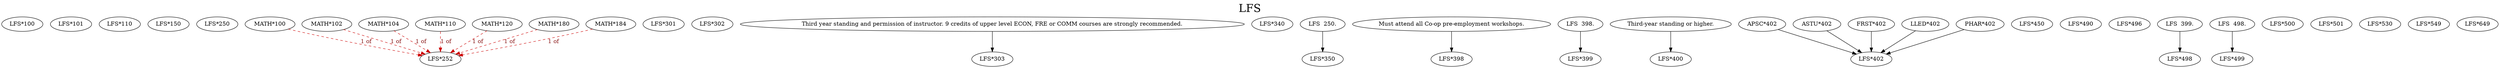 digraph LFS {
labelloc = "t";
label = "LFS"
fontsize = 27;
"LFS*100"
"LFS*101"
"LFS*110"
"LFS*150"
"LFS*250"
"MATH*100" -> "LFS*252" [style=dashed] [label="1 of", fontcolor=firebrick4] [color=red3]
"MATH*102" -> "LFS*252" [style=dashed] [label="1 of", fontcolor=firebrick4] [color=red3]
"MATH*104" -> "LFS*252" [style=dashed] [label="1 of", fontcolor=firebrick4] [color=red3]
"MATH*110" -> "LFS*252" [style=dashed] [label="1 of", fontcolor=firebrick4] [color=red3]
"MATH*120" -> "LFS*252" [style=dashed] [label="1 of", fontcolor=firebrick4] [color=red3]
"MATH*180" -> "LFS*252" [style=dashed] [label="1 of", fontcolor=firebrick4] [color=red3]
"MATH*184" -> "LFS*252" [style=dashed] [label="1 of", fontcolor=firebrick4] [color=red3]
"LFS*301"
"LFS*302"
"Third year standing and permission of instructor. 9 credits of upper level ECON, FRE or COMM courses are strongly recommended." -> "LFS*303" [style=solid]
"LFS*340"
"LFS  250." -> "LFS*350" [style=solid]
"Must attend all Co-op pre-employment workshops." -> "LFS*398" [style=solid]
"LFS  398." -> "LFS*399" [style=solid]
"Third-year standing or higher." -> "LFS*400" [style=solid]
"APSC*402" -> "LFS*402" [style=solid]
"ASTU*402" -> "LFS*402" [style=solid]
"FRST*402" -> "LFS*402" [style=solid]
"LLED*402" -> "LFS*402" [style=solid]
"PHAR*402" -> "LFS*402" [style=solid]
"LFS*450"
"LFS*490"
"LFS*496"
"LFS  399." -> "LFS*498" [style=solid]
"LFS  498." -> "LFS*499" [style=solid]
"LFS*500"
"LFS*501"
"LFS*530"
"LFS*549"
"LFS*649"
}
